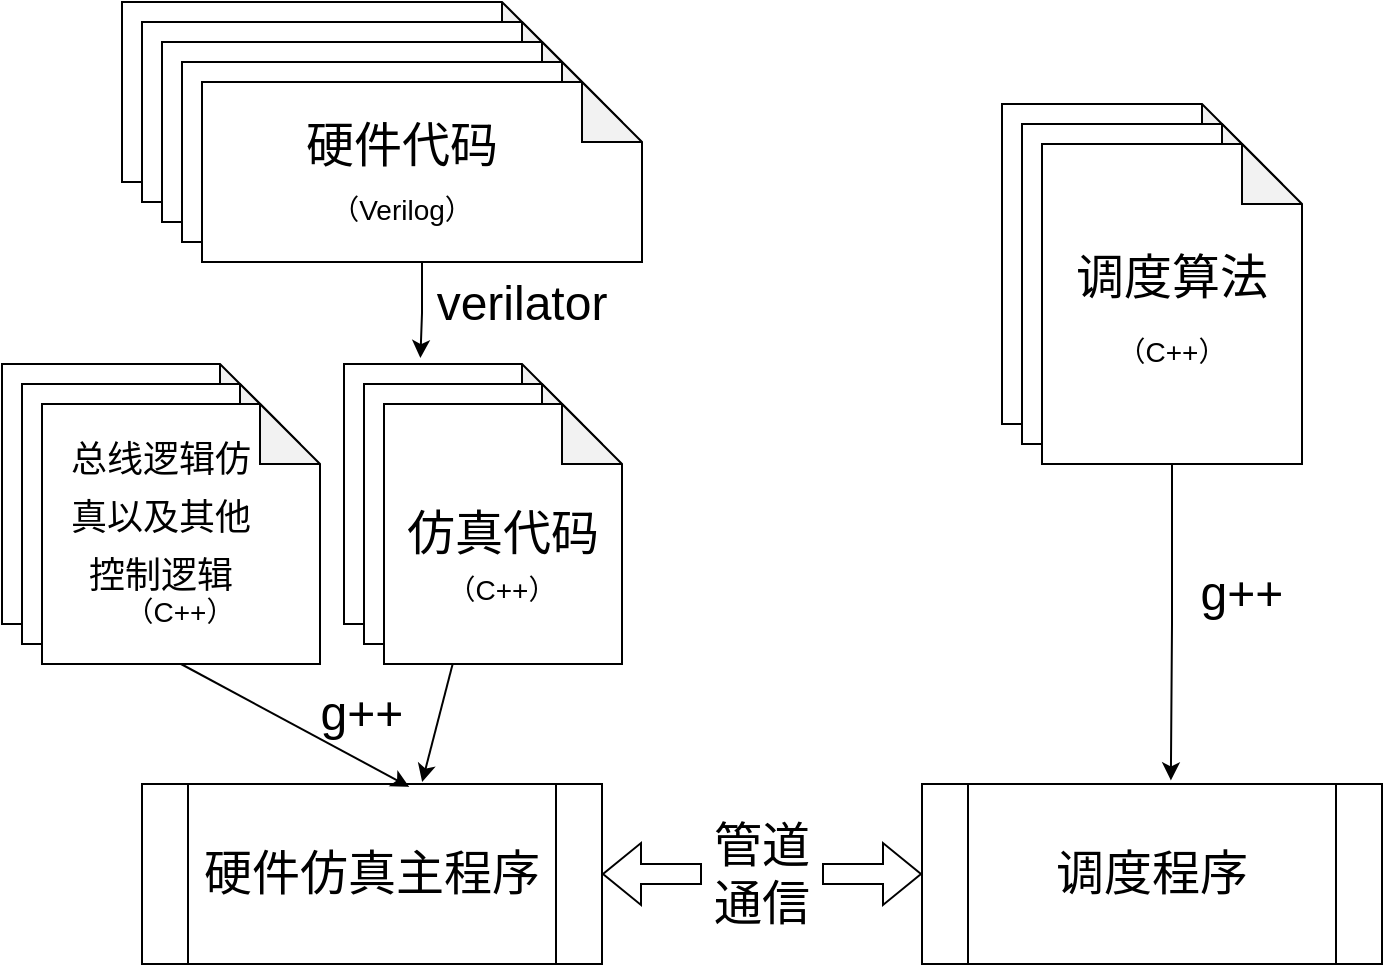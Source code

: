 <mxfile version="18.2.0" type="github">
  <diagram id="Ol8vFIkhu5013qEmaFDS" name="Page-1">
    <mxGraphModel dx="1278" dy="585" grid="1" gridSize="10" guides="1" tooltips="1" connect="1" arrows="1" fold="1" page="1" pageScale="1" pageWidth="827" pageHeight="1169" math="0" shadow="0">
      <root>
        <mxCell id="0" />
        <mxCell id="1" parent="0" />
        <mxCell id="VDJIiMRgzMIFcGA9SuKN-1" value="&lt;font style=&quot;font-size: 24px;&quot;&gt;Verilog&amp;nbsp;&lt;/font&gt;" style="shape=note;whiteSpace=wrap;html=1;backgroundOutline=1;darkOpacity=0.05;" parent="1" vertex="1">
          <mxGeometry x="140" y="19" width="220" height="90" as="geometry" />
        </mxCell>
        <mxCell id="VDJIiMRgzMIFcGA9SuKN-2" value="&lt;font style=&quot;font-size: 24px;&quot;&gt;C++&lt;/font&gt;" style="shape=note;whiteSpace=wrap;html=1;backgroundOutline=1;darkOpacity=0.05;" parent="1" vertex="1">
          <mxGeometry x="580" y="70" width="130" height="160" as="geometry" />
        </mxCell>
        <mxCell id="VDJIiMRgzMIFcGA9SuKN-3" value="硬件仿真主程序" style="shape=process;whiteSpace=wrap;html=1;backgroundOutline=1;fontSize=24;" parent="1" vertex="1">
          <mxGeometry x="150" y="410" width="230" height="90" as="geometry" />
        </mxCell>
        <mxCell id="VDJIiMRgzMIFcGA9SuKN-4" value="调度程序" style="shape=process;whiteSpace=wrap;html=1;backgroundOutline=1;fontSize=24;" parent="1" vertex="1">
          <mxGeometry x="540" y="410" width="230" height="90" as="geometry" />
        </mxCell>
        <mxCell id="VDJIiMRgzMIFcGA9SuKN-5" value="" style="shape=flexArrow;endArrow=classic;startArrow=none;html=1;rounded=0;fontSize=24;exitX=1;exitY=0.5;exitDx=0;exitDy=0;" parent="1" source="VDJIiMRgzMIFcGA9SuKN-6" target="VDJIiMRgzMIFcGA9SuKN-4" edge="1">
          <mxGeometry width="100" height="100" relative="1" as="geometry">
            <mxPoint x="410" y="410" as="sourcePoint" />
            <mxPoint x="510" y="310" as="targetPoint" />
          </mxGeometry>
        </mxCell>
        <mxCell id="VDJIiMRgzMIFcGA9SuKN-6" value="管道通信" style="text;html=1;strokeColor=none;fillColor=none;align=center;verticalAlign=middle;whiteSpace=wrap;rounded=0;fontSize=24;" parent="1" vertex="1">
          <mxGeometry x="430" y="440" width="60" height="30" as="geometry" />
        </mxCell>
        <mxCell id="VDJIiMRgzMIFcGA9SuKN-7" value="" style="shape=flexArrow;endArrow=none;startArrow=classic;html=1;rounded=0;fontSize=24;exitX=1;exitY=0.5;exitDx=0;exitDy=0;" parent="1" source="VDJIiMRgzMIFcGA9SuKN-3" target="VDJIiMRgzMIFcGA9SuKN-6" edge="1">
          <mxGeometry width="100" height="100" relative="1" as="geometry">
            <mxPoint x="380" y="455" as="sourcePoint" />
            <mxPoint x="540" y="455" as="targetPoint" />
          </mxGeometry>
        </mxCell>
        <mxCell id="VDJIiMRgzMIFcGA9SuKN-8" value="&lt;font style=&quot;font-size: 24px;&quot;&gt;C++&lt;/font&gt;" style="shape=note;whiteSpace=wrap;html=1;backgroundOutline=1;darkOpacity=0.05;" parent="1" vertex="1">
          <mxGeometry x="590" y="80" width="130" height="160" as="geometry" />
        </mxCell>
        <mxCell id="VDJIiMRgzMIFcGA9SuKN-24" style="edgeStyle=orthogonalEdgeStyle;rounded=0;orthogonalLoop=1;jettySize=auto;html=1;entryX=0.541;entryY=-0.02;entryDx=0;entryDy=0;entryPerimeter=0;fontSize=24;" parent="1" source="VDJIiMRgzMIFcGA9SuKN-9" target="VDJIiMRgzMIFcGA9SuKN-4" edge="1">
          <mxGeometry relative="1" as="geometry" />
        </mxCell>
        <mxCell id="VDJIiMRgzMIFcGA9SuKN-9" value="" style="shape=note;whiteSpace=wrap;html=1;backgroundOutline=1;darkOpacity=0.05;" parent="1" vertex="1">
          <mxGeometry x="600" y="90" width="130" height="160" as="geometry" />
        </mxCell>
        <mxCell id="VDJIiMRgzMIFcGA9SuKN-10" value="&lt;font style=&quot;font-size: 24px;&quot;&gt;Verilog&amp;nbsp;&lt;/font&gt;" style="shape=note;whiteSpace=wrap;html=1;backgroundOutline=1;darkOpacity=0.05;" parent="1" vertex="1">
          <mxGeometry x="150" y="29" width="220" height="90" as="geometry" />
        </mxCell>
        <mxCell id="VDJIiMRgzMIFcGA9SuKN-11" value="&lt;font style=&quot;font-size: 24px;&quot;&gt;Verilog&amp;nbsp;&lt;/font&gt;" style="shape=note;whiteSpace=wrap;html=1;backgroundOutline=1;darkOpacity=0.05;" parent="1" vertex="1">
          <mxGeometry x="160" y="39" width="220" height="90" as="geometry" />
        </mxCell>
        <mxCell id="VDJIiMRgzMIFcGA9SuKN-12" value="&lt;font style=&quot;font-size: 24px;&quot;&gt;Verilog&amp;nbsp;&lt;/font&gt;" style="shape=note;whiteSpace=wrap;html=1;backgroundOutline=1;darkOpacity=0.05;" parent="1" vertex="1">
          <mxGeometry x="170" y="49" width="220" height="90" as="geometry" />
        </mxCell>
        <mxCell id="TJ_DF9PLG4CAzK5WYeGu-1" style="edgeStyle=orthogonalEdgeStyle;rounded=0;orthogonalLoop=1;jettySize=auto;html=1;exitX=0.5;exitY=1;exitDx=0;exitDy=0;exitPerimeter=0;entryX=0.321;entryY=-0.023;entryDx=0;entryDy=0;entryPerimeter=0;" edge="1" parent="1" source="VDJIiMRgzMIFcGA9SuKN-13" target="VDJIiMRgzMIFcGA9SuKN-14">
          <mxGeometry relative="1" as="geometry" />
        </mxCell>
        <mxCell id="VDJIiMRgzMIFcGA9SuKN-13" value="" style="shape=note;whiteSpace=wrap;html=1;backgroundOutline=1;darkOpacity=0.05;" parent="1" vertex="1">
          <mxGeometry x="180" y="59" width="220" height="90" as="geometry" />
        </mxCell>
        <mxCell id="VDJIiMRgzMIFcGA9SuKN-14" value="&lt;span style=&quot;font-size: 24px;&quot;&gt;C++&lt;/span&gt;" style="shape=note;whiteSpace=wrap;html=1;backgroundOutline=1;darkOpacity=0.05;" parent="1" vertex="1">
          <mxGeometry x="251" y="200" width="119" height="130" as="geometry" />
        </mxCell>
        <mxCell id="VDJIiMRgzMIFcGA9SuKN-19" value="verilator" style="text;html=1;strokeColor=none;fillColor=none;align=center;verticalAlign=middle;whiteSpace=wrap;rounded=0;fontSize=24;" parent="1" vertex="1">
          <mxGeometry x="310" y="155" width="60" height="30" as="geometry" />
        </mxCell>
        <mxCell id="VDJIiMRgzMIFcGA9SuKN-20" value="" style="endArrow=classic;html=1;rounded=0;fontSize=24;exitX=0.5;exitY=1;exitDx=0;exitDy=0;exitPerimeter=0;entryX=0.609;entryY=-0.011;entryDx=0;entryDy=0;entryPerimeter=0;" parent="1" source="VDJIiMRgzMIFcGA9SuKN-14" target="VDJIiMRgzMIFcGA9SuKN-3" edge="1">
          <mxGeometry width="50" height="50" relative="1" as="geometry">
            <mxPoint x="320" y="400" as="sourcePoint" />
            <mxPoint x="370" y="350" as="targetPoint" />
          </mxGeometry>
        </mxCell>
        <mxCell id="VDJIiMRgzMIFcGA9SuKN-21" value="g++" style="text;html=1;strokeColor=none;fillColor=none;align=center;verticalAlign=middle;whiteSpace=wrap;rounded=0;fontSize=24;" parent="1" vertex="1">
          <mxGeometry x="230" y="360" width="60" height="30" as="geometry" />
        </mxCell>
        <mxCell id="VDJIiMRgzMIFcGA9SuKN-22" value="&lt;span style=&quot;font-size: 24px;&quot;&gt;C++&lt;/span&gt;" style="shape=note;whiteSpace=wrap;html=1;backgroundOutline=1;darkOpacity=0.05;" parent="1" vertex="1">
          <mxGeometry x="261" y="210" width="119" height="130" as="geometry" />
        </mxCell>
        <mxCell id="VDJIiMRgzMIFcGA9SuKN-23" value="&lt;span style=&quot;font-size: 24px;&quot;&gt;仿真代码&lt;/span&gt;" style="shape=note;whiteSpace=wrap;html=1;backgroundOutline=1;darkOpacity=0.05;" parent="1" vertex="1">
          <mxGeometry x="271" y="220" width="119" height="130" as="geometry" />
        </mxCell>
        <mxCell id="VDJIiMRgzMIFcGA9SuKN-26" value="g++" style="text;html=1;strokeColor=none;fillColor=none;align=center;verticalAlign=middle;whiteSpace=wrap;rounded=0;fontSize=24;" parent="1" vertex="1">
          <mxGeometry x="670" y="300" width="60" height="30" as="geometry" />
        </mxCell>
        <mxCell id="VDJIiMRgzMIFcGA9SuKN-27" value="硬件代码" style="text;html=1;strokeColor=none;fillColor=none;align=center;verticalAlign=middle;whiteSpace=wrap;rounded=0;fontSize=24;" parent="1" vertex="1">
          <mxGeometry x="220" y="80" width="120" height="22" as="geometry" />
        </mxCell>
        <mxCell id="VDJIiMRgzMIFcGA9SuKN-28" value="调度算法" style="text;html=1;strokeColor=none;fillColor=none;align=center;verticalAlign=middle;whiteSpace=wrap;rounded=0;fontSize=24;" parent="1" vertex="1">
          <mxGeometry x="605" y="146" width="120" height="22" as="geometry" />
        </mxCell>
        <mxCell id="VDJIiMRgzMIFcGA9SuKN-30" value="&lt;span style=&quot;font-size: 24px;&quot;&gt;C++&lt;/span&gt;" style="shape=note;whiteSpace=wrap;html=1;backgroundOutline=1;darkOpacity=0.05;" parent="1" vertex="1">
          <mxGeometry x="80" y="200" width="139" height="130" as="geometry" />
        </mxCell>
        <mxCell id="VDJIiMRgzMIFcGA9SuKN-31" value="&lt;span style=&quot;font-size: 24px;&quot;&gt;C++&lt;/span&gt;" style="shape=note;whiteSpace=wrap;html=1;backgroundOutline=1;darkOpacity=0.05;" parent="1" vertex="1">
          <mxGeometry x="90" y="210" width="139" height="130" as="geometry" />
        </mxCell>
        <mxCell id="VDJIiMRgzMIFcGA9SuKN-33" style="rounded=0;orthogonalLoop=1;jettySize=auto;html=1;exitX=0.5;exitY=1;exitDx=0;exitDy=0;exitPerimeter=0;fontSize=24;entryX=0.581;entryY=0.016;entryDx=0;entryDy=0;entryPerimeter=0;" parent="1" source="VDJIiMRgzMIFcGA9SuKN-32" target="VDJIiMRgzMIFcGA9SuKN-3" edge="1">
          <mxGeometry relative="1" as="geometry">
            <mxPoint x="250" y="390" as="targetPoint" />
          </mxGeometry>
        </mxCell>
        <mxCell id="VDJIiMRgzMIFcGA9SuKN-32" value="" style="shape=note;whiteSpace=wrap;html=1;backgroundOutline=1;darkOpacity=0.05;" parent="1" vertex="1">
          <mxGeometry x="100" y="220" width="139" height="130" as="geometry" />
        </mxCell>
        <mxCell id="VDJIiMRgzMIFcGA9SuKN-29" value="&lt;font style=&quot;font-size: 18px;&quot;&gt;总线逻辑仿真以及其他控制逻辑&lt;/font&gt;" style="text;html=1;strokeColor=none;fillColor=none;align=center;verticalAlign=middle;whiteSpace=wrap;rounded=0;fontSize=24;" parent="1" vertex="1">
          <mxGeometry x="110" y="240" width="99" height="70" as="geometry" />
        </mxCell>
        <mxCell id="TJ_DF9PLG4CAzK5WYeGu-3" value="&lt;font style=&quot;font-size: 14px;&quot;&gt;（Verilog）&lt;/font&gt;" style="text;html=1;strokeColor=none;fillColor=none;align=center;verticalAlign=middle;whiteSpace=wrap;rounded=0;fontSize=24;" vertex="1" parent="1">
          <mxGeometry x="220" y="110" width="120" height="19" as="geometry" />
        </mxCell>
        <mxCell id="TJ_DF9PLG4CAzK5WYeGu-4" value="&lt;font style=&quot;font-size: 14px;&quot;&gt;（C++）&lt;/font&gt;" style="text;html=1;strokeColor=none;fillColor=none;align=center;verticalAlign=middle;whiteSpace=wrap;rounded=0;fontSize=24;" vertex="1" parent="1">
          <mxGeometry x="270" y="300" width="120" height="19" as="geometry" />
        </mxCell>
        <mxCell id="TJ_DF9PLG4CAzK5WYeGu-5" value="&lt;font style=&quot;font-size: 14px;&quot;&gt;（C++）&lt;/font&gt;" style="text;html=1;strokeColor=none;fillColor=none;align=center;verticalAlign=middle;whiteSpace=wrap;rounded=0;fontSize=24;" vertex="1" parent="1">
          <mxGeometry x="109" y="311" width="120" height="19" as="geometry" />
        </mxCell>
        <mxCell id="TJ_DF9PLG4CAzK5WYeGu-6" value="&lt;font style=&quot;font-size: 14px;&quot;&gt;（C++）&lt;/font&gt;" style="text;html=1;strokeColor=none;fillColor=none;align=center;verticalAlign=middle;whiteSpace=wrap;rounded=0;fontSize=24;" vertex="1" parent="1">
          <mxGeometry x="605" y="181" width="120" height="19" as="geometry" />
        </mxCell>
      </root>
    </mxGraphModel>
  </diagram>
</mxfile>
